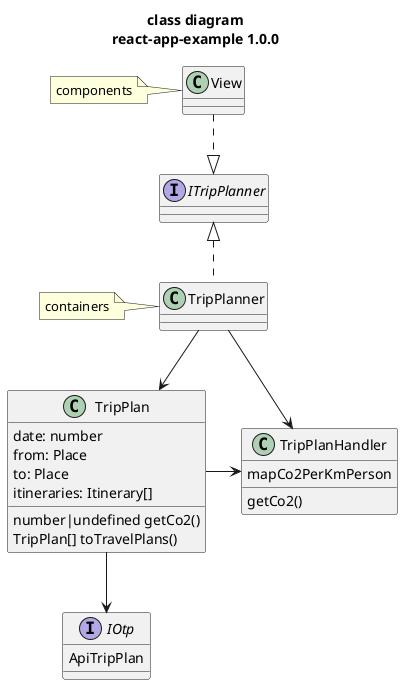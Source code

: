 @startuml class

title "class diagram\nreact-app-example 1.0.0"

interface IOtp {
  ApiTripPlan
}

class TripPlan {
  date: number
  from: Place
  to: Place
  itineraries: Itinerary[]
  number|undefined getCo2()
  TripPlan[] toTravelPlans()
}

class TripPlanHandler {
  mapCo2PerKmPerson
  getCo2()
}

class TripPlanner
note left: containers
interface ITripPlanner
class View
note left: components

View ..|> ITripPlanner
TripPlanner .up.|> ITripPlanner
TripPlanner --> TripPlanHandler
TripPlanner --> TripPlan
TripPlan -right-> TripPlanHandler
TripPlan --> IOtp

@enduml